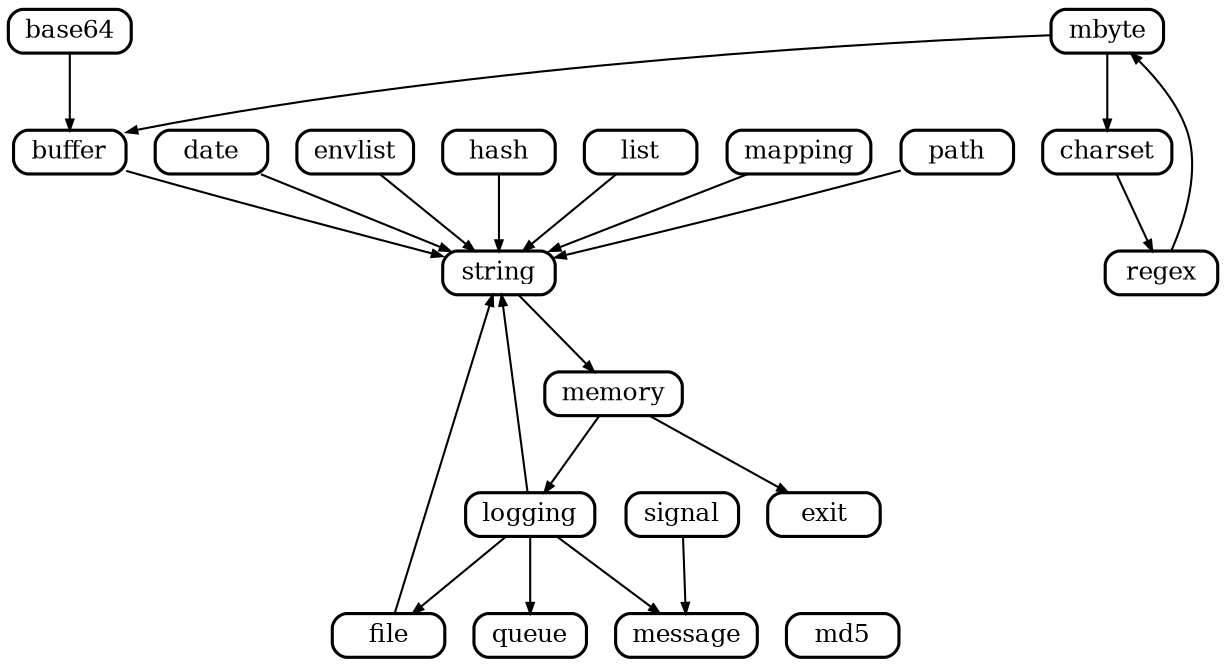 digraph libmutt
{
	graph [
		rankdir="TB"
		nodesep="0.2"
		ranksep="0.5"
	]

	node [
		shape="Mrecord"
		fontsize="12"
		style="solid"
		height="0.2"
		penwidth="1.5"
		color=black
	]

	edge [
		penwidth="1.0"
		arrowsize="0.5"
	]

	base64  -> buffer
	buffer  -> string
	charset -> regex
	date    -> string
	envlist -> string
	file    -> string
	hash    -> string
	list    -> string
	logging -> file
	logging -> message
	logging -> queue
	logging -> string
	mapping -> string
	mbyte   -> buffer
	mbyte   -> charset
	memory  -> exit
	memory  -> logging
	path    -> string
	regex   -> mbyte
	signal  -> message
	string  -> memory

	{ rank=same file message queue md5 }
}
